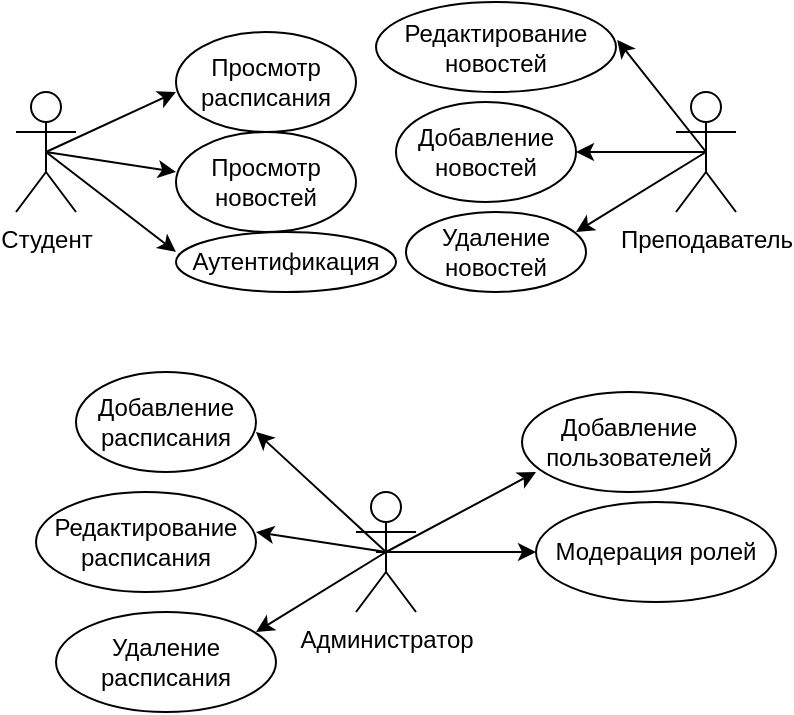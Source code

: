 <mxfile version="27.0.6">
  <diagram name="Страница — 1" id="BGDxl_CJ8CUv4uKovV8X">
    <mxGraphModel dx="983" dy="526" grid="1" gridSize="10" guides="1" tooltips="1" connect="1" arrows="1" fold="1" page="1" pageScale="1" pageWidth="827" pageHeight="1169" math="0" shadow="0">
      <root>
        <mxCell id="0" />
        <mxCell id="1" parent="0" />
        <mxCell id="OcVJLfFHLaZko65gIkP7-1" value="Студент" style="shape=umlActor;verticalLabelPosition=bottom;verticalAlign=top;html=1;outlineConnect=0;" vertex="1" parent="1">
          <mxGeometry x="160" y="240" width="30" height="60" as="geometry" />
        </mxCell>
        <mxCell id="OcVJLfFHLaZko65gIkP7-2" value="Администратор" style="shape=umlActor;verticalLabelPosition=bottom;verticalAlign=top;html=1;outlineConnect=0;" vertex="1" parent="1">
          <mxGeometry x="330" y="440" width="30" height="60" as="geometry" />
        </mxCell>
        <mxCell id="OcVJLfFHLaZko65gIkP7-3" value="Преподаватель" style="shape=umlActor;verticalLabelPosition=bottom;verticalAlign=top;html=1;outlineConnect=0;" vertex="1" parent="1">
          <mxGeometry x="490" y="240" width="30" height="60" as="geometry" />
        </mxCell>
        <mxCell id="OcVJLfFHLaZko65gIkP7-6" value="" style="endArrow=classic;html=1;rounded=0;exitX=0.5;exitY=0.5;exitDx=0;exitDy=0;exitPerimeter=0;" edge="1" parent="1" source="OcVJLfFHLaZko65gIkP7-1">
          <mxGeometry width="50" height="50" relative="1" as="geometry">
            <mxPoint x="170" y="280" as="sourcePoint" />
            <mxPoint x="240" y="240" as="targetPoint" />
          </mxGeometry>
        </mxCell>
        <mxCell id="OcVJLfFHLaZko65gIkP7-7" value="Просмотр расписания" style="ellipse;whiteSpace=wrap;html=1;" vertex="1" parent="1">
          <mxGeometry x="240" y="210" width="90" height="50" as="geometry" />
        </mxCell>
        <mxCell id="OcVJLfFHLaZko65gIkP7-8" value="" style="endArrow=classic;html=1;rounded=0;exitX=0.5;exitY=0.5;exitDx=0;exitDy=0;exitPerimeter=0;" edge="1" parent="1" source="OcVJLfFHLaZko65gIkP7-1">
          <mxGeometry width="50" height="50" relative="1" as="geometry">
            <mxPoint x="230" y="290" as="sourcePoint" />
            <mxPoint x="240" y="280" as="targetPoint" />
          </mxGeometry>
        </mxCell>
        <mxCell id="OcVJLfFHLaZko65gIkP7-9" value="Просмотр новостей" style="ellipse;whiteSpace=wrap;html=1;" vertex="1" parent="1">
          <mxGeometry x="240" y="260" width="90" height="50" as="geometry" />
        </mxCell>
        <mxCell id="OcVJLfFHLaZko65gIkP7-10" value="" style="endArrow=classic;html=1;rounded=0;exitX=0.5;exitY=0.5;exitDx=0;exitDy=0;exitPerimeter=0;" edge="1" parent="1" source="OcVJLfFHLaZko65gIkP7-1">
          <mxGeometry width="50" height="50" relative="1" as="geometry">
            <mxPoint x="175" y="290" as="sourcePoint" />
            <mxPoint x="240" y="320" as="targetPoint" />
          </mxGeometry>
        </mxCell>
        <mxCell id="OcVJLfFHLaZko65gIkP7-11" value="Аутентификация" style="ellipse;whiteSpace=wrap;html=1;" vertex="1" parent="1">
          <mxGeometry x="240" y="310" width="110" height="30" as="geometry" />
        </mxCell>
        <mxCell id="OcVJLfFHLaZko65gIkP7-13" value="" style="endArrow=classic;html=1;rounded=0;exitX=0.5;exitY=0.5;exitDx=0;exitDy=0;exitPerimeter=0;" edge="1" parent="1" source="OcVJLfFHLaZko65gIkP7-3">
          <mxGeometry width="50" height="50" relative="1" as="geometry">
            <mxPoint x="250" y="310" as="sourcePoint" />
            <mxPoint x="440" y="270" as="targetPoint" />
          </mxGeometry>
        </mxCell>
        <mxCell id="OcVJLfFHLaZko65gIkP7-14" value="Добавление новостей" style="ellipse;whiteSpace=wrap;html=1;" vertex="1" parent="1">
          <mxGeometry x="350" y="245" width="90" height="50" as="geometry" />
        </mxCell>
        <mxCell id="OcVJLfFHLaZko65gIkP7-15" value="" style="endArrow=classic;html=1;rounded=0;exitX=0.5;exitY=0.5;exitDx=0;exitDy=0;exitPerimeter=0;" edge="1" parent="1" source="OcVJLfFHLaZko65gIkP7-2">
          <mxGeometry width="50" height="50" relative="1" as="geometry">
            <mxPoint x="317.5" y="460" as="sourcePoint" />
            <mxPoint x="280" y="410" as="targetPoint" />
          </mxGeometry>
        </mxCell>
        <mxCell id="OcVJLfFHLaZko65gIkP7-16" value="Добавление расписания" style="ellipse;whiteSpace=wrap;html=1;" vertex="1" parent="1">
          <mxGeometry x="190" y="380" width="90" height="50" as="geometry" />
        </mxCell>
        <mxCell id="OcVJLfFHLaZko65gIkP7-19" value="" style="endArrow=classic;html=1;rounded=0;exitX=0.5;exitY=0.5;exitDx=0;exitDy=0;exitPerimeter=0;" edge="1" parent="1" source="OcVJLfFHLaZko65gIkP7-2">
          <mxGeometry width="50" height="50" relative="1" as="geometry">
            <mxPoint x="395" y="520" as="sourcePoint" />
            <mxPoint x="280" y="460" as="targetPoint" />
          </mxGeometry>
        </mxCell>
        <mxCell id="OcVJLfFHLaZko65gIkP7-20" value="Редактирование новостей" style="ellipse;whiteSpace=wrap;html=1;" vertex="1" parent="1">
          <mxGeometry x="340" y="195" width="120" height="45" as="geometry" />
        </mxCell>
        <mxCell id="OcVJLfFHLaZko65gIkP7-21" value="" style="endArrow=classic;html=1;rounded=0;exitX=0.5;exitY=0.5;exitDx=0;exitDy=0;exitPerimeter=0;entryX=1.005;entryY=0.421;entryDx=0;entryDy=0;entryPerimeter=0;" edge="1" parent="1" source="OcVJLfFHLaZko65gIkP7-3" target="OcVJLfFHLaZko65gIkP7-20">
          <mxGeometry width="50" height="50" relative="1" as="geometry">
            <mxPoint x="525" y="320" as="sourcePoint" />
            <mxPoint x="460" y="320" as="targetPoint" />
          </mxGeometry>
        </mxCell>
        <mxCell id="OcVJLfFHLaZko65gIkP7-23" value="" style="endArrow=classic;html=1;rounded=0;exitX=0.5;exitY=0.5;exitDx=0;exitDy=0;exitPerimeter=0;" edge="1" parent="1" source="OcVJLfFHLaZko65gIkP7-3">
          <mxGeometry width="50" height="50" relative="1" as="geometry">
            <mxPoint x="565" y="280" as="sourcePoint" />
            <mxPoint x="440" y="310" as="targetPoint" />
          </mxGeometry>
        </mxCell>
        <mxCell id="OcVJLfFHLaZko65gIkP7-24" value="Удаление новостей" style="ellipse;whiteSpace=wrap;html=1;" vertex="1" parent="1">
          <mxGeometry x="355" y="300" width="90" height="40" as="geometry" />
        </mxCell>
        <mxCell id="OcVJLfFHLaZko65gIkP7-25" value="Редактирование расписания" style="ellipse;whiteSpace=wrap;html=1;" vertex="1" parent="1">
          <mxGeometry x="170" y="440" width="110" height="50" as="geometry" />
        </mxCell>
        <mxCell id="OcVJLfFHLaZko65gIkP7-26" value="" style="endArrow=classic;html=1;rounded=0;exitX=0.5;exitY=0.5;exitDx=0;exitDy=0;exitPerimeter=0;" edge="1" parent="1" source="OcVJLfFHLaZko65gIkP7-2">
          <mxGeometry width="50" height="50" relative="1" as="geometry">
            <mxPoint x="340" y="500" as="sourcePoint" />
            <mxPoint x="280" y="510" as="targetPoint" />
          </mxGeometry>
        </mxCell>
        <mxCell id="OcVJLfFHLaZko65gIkP7-27" value="Удаление расписания" style="ellipse;whiteSpace=wrap;html=1;" vertex="1" parent="1">
          <mxGeometry x="180" y="500" width="110" height="50" as="geometry" />
        </mxCell>
        <mxCell id="OcVJLfFHLaZko65gIkP7-28" value="" style="endArrow=classic;html=1;rounded=0;exitX=0.5;exitY=0.5;exitDx=0;exitDy=0;exitPerimeter=0;" edge="1" parent="1" source="OcVJLfFHLaZko65gIkP7-2">
          <mxGeometry width="50" height="50" relative="1" as="geometry">
            <mxPoint x="395" y="510" as="sourcePoint" />
            <mxPoint x="420" y="430" as="targetPoint" />
          </mxGeometry>
        </mxCell>
        <mxCell id="OcVJLfFHLaZko65gIkP7-29" value="Добавление пользователей" style="ellipse;whiteSpace=wrap;html=1;" vertex="1" parent="1">
          <mxGeometry x="413" y="390" width="107" height="50" as="geometry" />
        </mxCell>
        <mxCell id="OcVJLfFHLaZko65gIkP7-32" value="" style="endArrow=classic;html=1;rounded=0;" edge="1" parent="1">
          <mxGeometry width="50" height="50" relative="1" as="geometry">
            <mxPoint x="340" y="470" as="sourcePoint" />
            <mxPoint x="420" y="470" as="targetPoint" />
          </mxGeometry>
        </mxCell>
        <mxCell id="OcVJLfFHLaZko65gIkP7-33" value="Модерация ролей" style="ellipse;whiteSpace=wrap;html=1;" vertex="1" parent="1">
          <mxGeometry x="420" y="445" width="120" height="50" as="geometry" />
        </mxCell>
      </root>
    </mxGraphModel>
  </diagram>
</mxfile>
